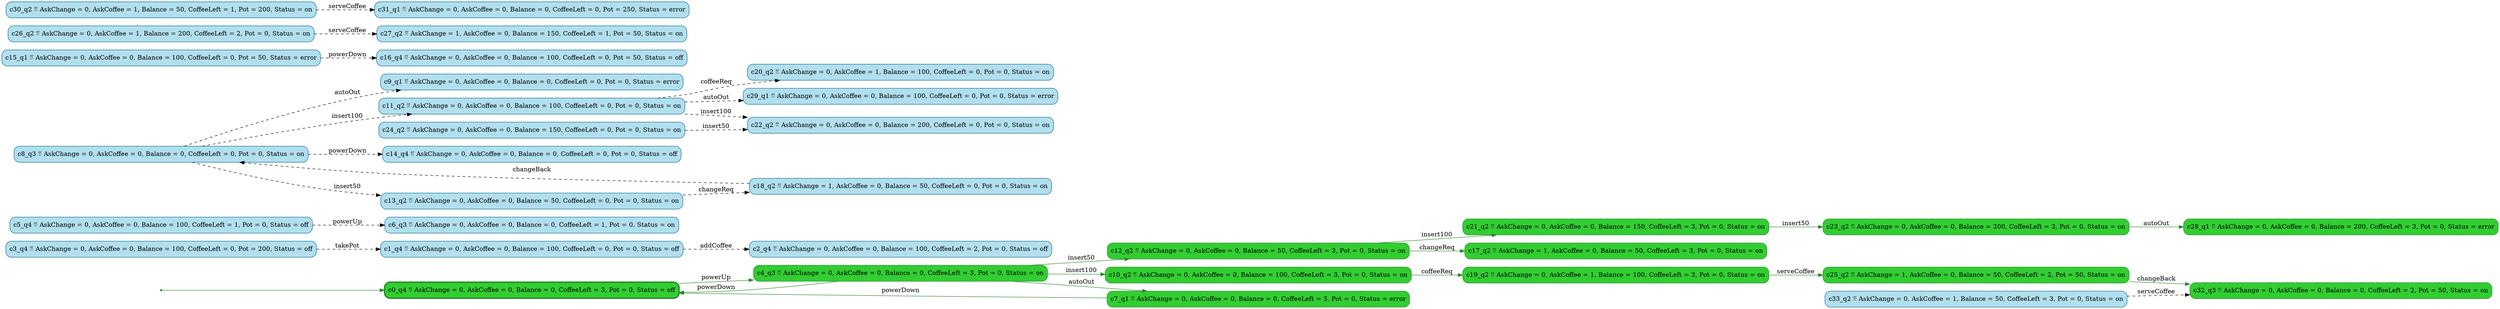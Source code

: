 digraph g {

	rankdir="LR"

	__invisible__[shape="point", color="forestgreen"]
	c0_q4[label="c0_q4 ≝ AskChange = 0, AskCoffee = 0, Balance = 0, CoffeeLeft = 3, Pot = 0, Status = off", shape="box", style="rounded, filled", color="forestgreen", fillcolor="limegreen", penwidth=3] // Initial
	c4_q3[label="c4_q3 ≝ AskChange = 0, AskCoffee = 0, Balance = 0, CoffeeLeft = 3, Pot = 0, Status = on", shape="box", style="rounded, filled", color="forestgreen", fillcolor="limegreen"]
	c7_q1[label="c7_q1 ≝ AskChange = 0, AskCoffee = 0, Balance = 0, CoffeeLeft = 3, Pot = 0, Status = error", shape="box", style="rounded, filled", color="forestgreen", fillcolor="limegreen"]
	c10_q2[label="c10_q2 ≝ AskChange = 0, AskCoffee = 0, Balance = 100, CoffeeLeft = 3, Pot = 0, Status = on", shape="box", style="rounded, filled", color="forestgreen", fillcolor="limegreen"]
	c19_q2[label="c19_q2 ≝ AskChange = 0, AskCoffee = 1, Balance = 100, CoffeeLeft = 3, Pot = 0, Status = on", shape="box", style="rounded, filled", color="forestgreen", fillcolor="limegreen"]
	c25_q2[label="c25_q2 ≝ AskChange = 1, AskCoffee = 0, Balance = 50, CoffeeLeft = 2, Pot = 50, Status = on", shape="box", style="rounded, filled", color="forestgreen", fillcolor="limegreen"]
	c32_q3[label="c32_q3 ≝ AskChange = 0, AskCoffee = 0, Balance = 0, CoffeeLeft = 2, Pot = 50, Status = on", shape="box", style="rounded, filled", color="forestgreen", fillcolor="limegreen"]
	c12_q2[label="c12_q2 ≝ AskChange = 0, AskCoffee = 0, Balance = 50, CoffeeLeft = 3, Pot = 0, Status = on", shape="box", style="rounded, filled", color="forestgreen", fillcolor="limegreen"]
	c17_q2[label="c17_q2 ≝ AskChange = 1, AskCoffee = 0, Balance = 50, CoffeeLeft = 3, Pot = 0, Status = on", shape="box", style="rounded, filled", color="forestgreen", fillcolor="limegreen"]
	c21_q2[label="c21_q2 ≝ AskChange = 0, AskCoffee = 0, Balance = 150, CoffeeLeft = 3, Pot = 0, Status = on", shape="box", style="rounded, filled", color="forestgreen", fillcolor="limegreen"]
	c23_q2[label="c23_q2 ≝ AskChange = 0, AskCoffee = 0, Balance = 200, CoffeeLeft = 3, Pot = 0, Status = on", shape="box", style="rounded, filled", color="forestgreen", fillcolor="limegreen"]
	c28_q1[label="c28_q1 ≝ AskChange = 0, AskCoffee = 0, Balance = 200, CoffeeLeft = 3, Pot = 0, Status = error", shape="box", style="rounded, filled", color="forestgreen", fillcolor="limegreen"]
	c1_q4[label="c1_q4 ≝ AskChange = 0, AskCoffee = 0, Balance = 100, CoffeeLeft = 0, Pot = 0, Status = off", shape="box", style="rounded, filled", color="deepskyblue4", fillcolor="lightblue2"]
	c2_q4[label="c2_q4 ≝ AskChange = 0, AskCoffee = 0, Balance = 100, CoffeeLeft = 2, Pot = 0, Status = off", shape="box", style="rounded, filled", color="deepskyblue4", fillcolor="lightblue2"]
	c3_q4[label="c3_q4 ≝ AskChange = 0, AskCoffee = 0, Balance = 100, CoffeeLeft = 0, Pot = 200, Status = off", shape="box", style="rounded, filled", color="deepskyblue4", fillcolor="lightblue2"]
	c5_q4[label="c5_q4 ≝ AskChange = 0, AskCoffee = 0, Balance = 100, CoffeeLeft = 1, Pot = 0, Status = off", shape="box", style="rounded, filled", color="deepskyblue4", fillcolor="lightblue2"]
	c6_q3[label="c6_q3 ≝ AskChange = 0, AskCoffee = 0, Balance = 0, CoffeeLeft = 1, Pot = 0, Status = on", shape="box", style="rounded, filled", color="deepskyblue4", fillcolor="lightblue2"]
	c8_q3[label="c8_q3 ≝ AskChange = 0, AskCoffee = 0, Balance = 0, CoffeeLeft = 0, Pot = 0, Status = on", shape="box", style="rounded, filled", color="deepskyblue4", fillcolor="lightblue2"]
	c9_q1[label="c9_q1 ≝ AskChange = 0, AskCoffee = 0, Balance = 0, CoffeeLeft = 0, Pot = 0, Status = error", shape="box", style="rounded, filled", color="deepskyblue4", fillcolor="lightblue2"]
	c11_q2[label="c11_q2 ≝ AskChange = 0, AskCoffee = 0, Balance = 100, CoffeeLeft = 0, Pot = 0, Status = on", shape="box", style="rounded, filled", color="deepskyblue4", fillcolor="lightblue2"]
	c13_q2[label="c13_q2 ≝ AskChange = 0, AskCoffee = 0, Balance = 50, CoffeeLeft = 0, Pot = 0, Status = on", shape="box", style="rounded, filled", color="deepskyblue4", fillcolor="lightblue2"]
	c14_q4[label="c14_q4 ≝ AskChange = 0, AskCoffee = 0, Balance = 0, CoffeeLeft = 0, Pot = 0, Status = off", shape="box", style="rounded, filled", color="deepskyblue4", fillcolor="lightblue2"]
	c15_q1[label="c15_q1 ≝ AskChange = 0, AskCoffee = 0, Balance = 100, CoffeeLeft = 0, Pot = 50, Status = error", shape="box", style="rounded, filled", color="deepskyblue4", fillcolor="lightblue2"]
	c16_q4[label="c16_q4 ≝ AskChange = 0, AskCoffee = 0, Balance = 100, CoffeeLeft = 0, Pot = 50, Status = off", shape="box", style="rounded, filled", color="deepskyblue4", fillcolor="lightblue2"]
	c18_q2[label="c18_q2 ≝ AskChange = 1, AskCoffee = 0, Balance = 50, CoffeeLeft = 0, Pot = 0, Status = on", shape="box", style="rounded, filled", color="deepskyblue4", fillcolor="lightblue2"]
	c20_q2[label="c20_q2 ≝ AskChange = 0, AskCoffee = 1, Balance = 100, CoffeeLeft = 0, Pot = 0, Status = on", shape="box", style="rounded, filled", color="deepskyblue4", fillcolor="lightblue2"]
	c22_q2[label="c22_q2 ≝ AskChange = 0, AskCoffee = 0, Balance = 200, CoffeeLeft = 0, Pot = 0, Status = on", shape="box", style="rounded, filled", color="deepskyblue4", fillcolor="lightblue2"]
	c24_q2[label="c24_q2 ≝ AskChange = 0, AskCoffee = 0, Balance = 150, CoffeeLeft = 0, Pot = 0, Status = on", shape="box", style="rounded, filled", color="deepskyblue4", fillcolor="lightblue2"]
	c26_q2[label="c26_q2 ≝ AskChange = 0, AskCoffee = 1, Balance = 200, CoffeeLeft = 2, Pot = 0, Status = on", shape="box", style="rounded, filled", color="deepskyblue4", fillcolor="lightblue2"]
	c27_q2[label="c27_q2 ≝ AskChange = 1, AskCoffee = 0, Balance = 150, CoffeeLeft = 1, Pot = 50, Status = on", shape="box", style="rounded, filled", color="deepskyblue4", fillcolor="lightblue2"]
	c29_q1[label="c29_q1 ≝ AskChange = 0, AskCoffee = 0, Balance = 100, CoffeeLeft = 0, Pot = 0, Status = error", shape="box", style="rounded, filled", color="deepskyblue4", fillcolor="lightblue2"]
	c30_q2[label="c30_q2 ≝ AskChange = 0, AskCoffee = 1, Balance = 50, CoffeeLeft = 1, Pot = 200, Status = on", shape="box", style="rounded, filled", color="deepskyblue4", fillcolor="lightblue2"]
	c31_q1[label="c31_q1 ≝ AskChange = 0, AskCoffee = 0, Balance = 0, CoffeeLeft = 0, Pot = 250, Status = error", shape="box", style="rounded, filled", color="deepskyblue4", fillcolor="lightblue2"]
	c33_q2[label="c33_q2 ≝ AskChange = 0, AskCoffee = 1, Balance = 50, CoffeeLeft = 3, Pot = 0, Status = on", shape="box", style="rounded, filled", color="deepskyblue4", fillcolor="lightblue2"]

	__invisible__ -> c0_q4[color="forestgreen"]
	c0_q4 -> c4_q3[label="powerUp", color="forestgreen"]
	c4_q3 -> c7_q1[label="autoOut", color="forestgreen"]
	c7_q1 -> c0_q4[label="powerDown", color="forestgreen"]
	c4_q3 -> c10_q2[label="insert100", color="forestgreen"]
	c10_q2 -> c19_q2[label="coffeeReq", color="forestgreen"]
	c19_q2 -> c25_q2[label="serveCoffee", color="forestgreen"]
	c25_q2 -> c32_q3[label="changeBack", color="forestgreen"]
	c4_q3 -> c12_q2[label="insert50", color="forestgreen"]
	c12_q2 -> c17_q2[label="changeReq", color="forestgreen"]
	c12_q2 -> c21_q2[label="insert100", color="forestgreen"]
	c21_q2 -> c23_q2[label="insert50", color="forestgreen"]
	c23_q2 -> c28_q1[label="autoOut", color="forestgreen"]
	c4_q3 -> c0_q4[label="powerDown", color="forestgreen"]
	c1_q4 -> c2_q4[label="addCoffee", color="black", style="dashed"]
	c3_q4 -> c1_q4[label="takePot", color="black", style="dashed"]
	c5_q4 -> c6_q3[label="powerUp", color="black", style="dashed"]
	c8_q3 -> c9_q1[label="autoOut", color="black", style="dashed"]
	c8_q3 -> c11_q2[label="insert100", color="black", style="dashed"]
	c8_q3 -> c13_q2[label="insert50", color="black", style="dashed"]
	c8_q3 -> c14_q4[label="powerDown", color="black", style="dashed"]
	c15_q1 -> c16_q4[label="powerDown", color="black", style="dashed"]
	c13_q2 -> c18_q2[label="changeReq", color="black", style="dashed"]
	c11_q2 -> c20_q2[label="coffeeReq", color="black", style="dashed"]
	c11_q2 -> c22_q2[label="insert100", color="black", style="dashed"]
	c24_q2 -> c22_q2[label="insert50", color="black", style="dashed"]
	c26_q2 -> c27_q2[label="serveCoffee", color="black", style="dashed"]
	c11_q2 -> c29_q1[label="autoOut", color="black", style="dashed"]
	c30_q2 -> c31_q1[label="serveCoffee", color="black", style="dashed"]
	c18_q2 -> c8_q3[label="changeBack", color="black", style="dashed"]
	c33_q2 -> c32_q3[label="serveCoffee", color="black", style="dashed"]

}
